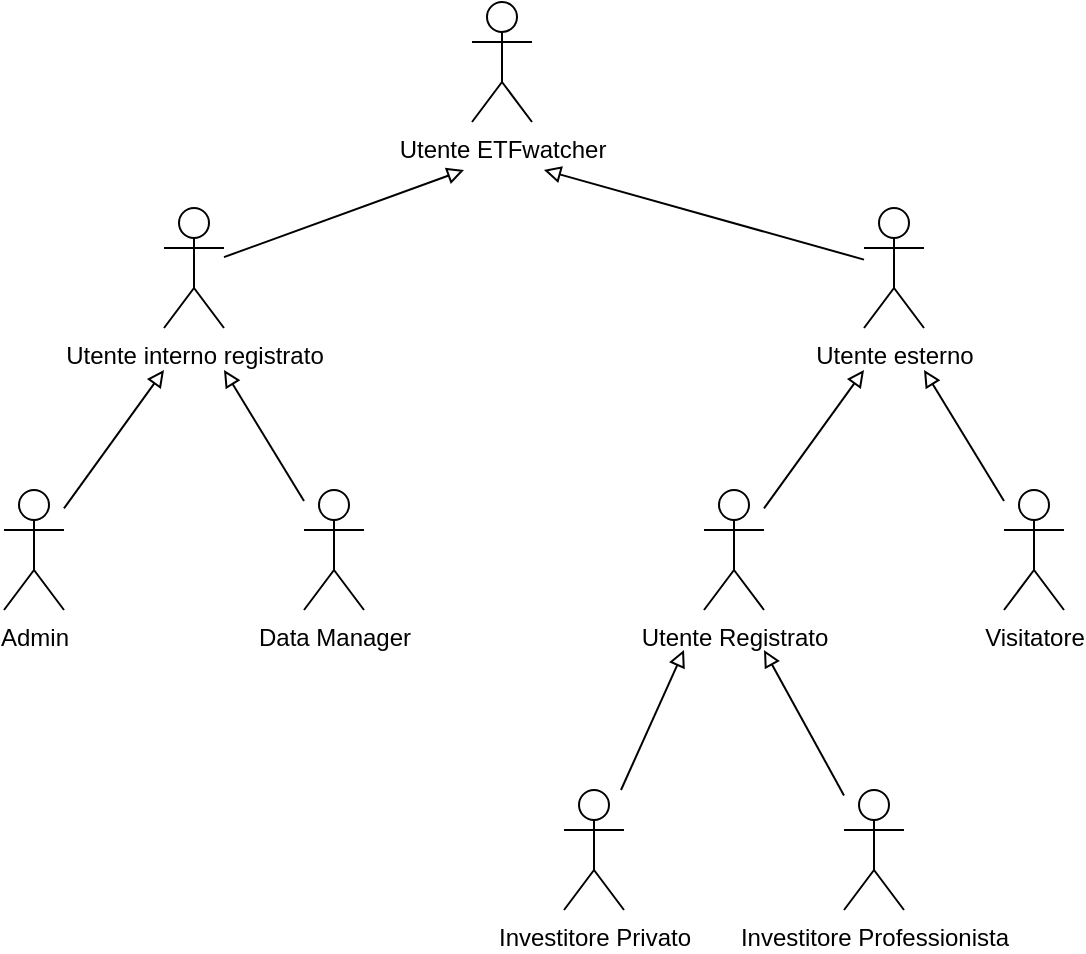 <mxfile version="21.6.8" type="github" pages="3">
  <diagram id="Zmyo0ofUbtN1_5jeKW_Z" name="hierarchy">
    <mxGraphModel dx="1256" dy="676" grid="0" gridSize="10" guides="1" tooltips="1" connect="1" arrows="1" fold="1" page="1" pageScale="1" pageWidth="827" pageHeight="1169" math="0" shadow="0">
      <root>
        <mxCell id="0" />
        <mxCell id="1" parent="0" />
        <mxCell id="ALMGFQ648M6m9np--d7F-1" value="Utente ETFwatcher" style="shape=umlActor;verticalLabelPosition=bottom;verticalAlign=top;html=1;outlineConnect=0;" parent="1" vertex="1">
          <mxGeometry x="384" y="56" width="30" height="60" as="geometry" />
        </mxCell>
        <mxCell id="ALMGFQ648M6m9np--d7F-2" style="rounded=0;orthogonalLoop=1;jettySize=auto;html=1;endArrow=block;endFill=0;" parent="1" source="ALMGFQ648M6m9np--d7F-3" edge="1">
          <mxGeometry relative="1" as="geometry">
            <mxPoint x="380" y="140" as="targetPoint" />
          </mxGeometry>
        </mxCell>
        <mxCell id="ALMGFQ648M6m9np--d7F-3" value="Utente interno registrato" style="shape=umlActor;verticalLabelPosition=bottom;verticalAlign=top;html=1;outlineConnect=0;" parent="1" vertex="1">
          <mxGeometry x="230" y="159" width="30" height="60" as="geometry" />
        </mxCell>
        <mxCell id="ALMGFQ648M6m9np--d7F-4" style="rounded=0;orthogonalLoop=1;jettySize=auto;html=1;endArrow=block;endFill=0;" parent="1" source="ALMGFQ648M6m9np--d7F-5" edge="1">
          <mxGeometry relative="1" as="geometry">
            <mxPoint x="230" y="240" as="targetPoint" />
          </mxGeometry>
        </mxCell>
        <mxCell id="ALMGFQ648M6m9np--d7F-5" value="Admin" style="shape=umlActor;verticalLabelPosition=bottom;verticalAlign=top;html=1;outlineConnect=0;" parent="1" vertex="1">
          <mxGeometry x="150" y="300" width="30" height="60" as="geometry" />
        </mxCell>
        <mxCell id="ALMGFQ648M6m9np--d7F-6" style="rounded=0;orthogonalLoop=1;jettySize=auto;html=1;endArrow=block;endFill=0;" parent="1" source="ALMGFQ648M6m9np--d7F-7" edge="1">
          <mxGeometry relative="1" as="geometry">
            <mxPoint x="260" y="240" as="targetPoint" />
          </mxGeometry>
        </mxCell>
        <mxCell id="ALMGFQ648M6m9np--d7F-7" value="Data Manager" style="shape=umlActor;verticalLabelPosition=bottom;verticalAlign=top;html=1;outlineConnect=0;" parent="1" vertex="1">
          <mxGeometry x="300" y="300" width="30" height="60" as="geometry" />
        </mxCell>
        <mxCell id="ALMGFQ648M6m9np--d7F-8" style="rounded=0;orthogonalLoop=1;jettySize=auto;html=1;endArrow=block;endFill=0;" parent="1" source="ALMGFQ648M6m9np--d7F-9" edge="1">
          <mxGeometry relative="1" as="geometry">
            <mxPoint x="420" y="140" as="targetPoint" />
          </mxGeometry>
        </mxCell>
        <mxCell id="ALMGFQ648M6m9np--d7F-9" value="Utente esterno" style="shape=umlActor;verticalLabelPosition=bottom;verticalAlign=top;html=1;outlineConnect=0;" parent="1" vertex="1">
          <mxGeometry x="580" y="159" width="30" height="60" as="geometry" />
        </mxCell>
        <mxCell id="ALMGFQ648M6m9np--d7F-10" style="rounded=0;orthogonalLoop=1;jettySize=auto;html=1;endArrow=block;endFill=0;" parent="1" source="ALMGFQ648M6m9np--d7F-11" edge="1">
          <mxGeometry relative="1" as="geometry">
            <mxPoint x="580" y="240" as="targetPoint" />
          </mxGeometry>
        </mxCell>
        <mxCell id="ALMGFQ648M6m9np--d7F-11" value="Utente Registrato" style="shape=umlActor;verticalLabelPosition=bottom;verticalAlign=top;html=1;outlineConnect=0;" parent="1" vertex="1">
          <mxGeometry x="500" y="300" width="30" height="60" as="geometry" />
        </mxCell>
        <mxCell id="ALMGFQ648M6m9np--d7F-12" style="rounded=0;orthogonalLoop=1;jettySize=auto;html=1;endArrow=block;endFill=0;" parent="1" source="ALMGFQ648M6m9np--d7F-13" edge="1">
          <mxGeometry relative="1" as="geometry">
            <mxPoint x="610" y="240" as="targetPoint" />
          </mxGeometry>
        </mxCell>
        <mxCell id="ALMGFQ648M6m9np--d7F-13" value="Visitatore" style="shape=umlActor;verticalLabelPosition=bottom;verticalAlign=top;html=1;outlineConnect=0;" parent="1" vertex="1">
          <mxGeometry x="650" y="300" width="30" height="60" as="geometry" />
        </mxCell>
        <mxCell id="N4EFmKFREHGVVSHjSJtz-6" style="rounded=0;orthogonalLoop=1;jettySize=auto;html=1;endArrow=block;endFill=0;" parent="1" source="N4EFmKFREHGVVSHjSJtz-1" edge="1">
          <mxGeometry relative="1" as="geometry">
            <mxPoint x="490" y="380" as="targetPoint" />
          </mxGeometry>
        </mxCell>
        <mxCell id="N4EFmKFREHGVVSHjSJtz-1" value="Investitore Privato" style="shape=umlActor;verticalLabelPosition=bottom;verticalAlign=top;html=1;outlineConnect=0;" parent="1" vertex="1">
          <mxGeometry x="430" y="450" width="30" height="60" as="geometry" />
        </mxCell>
        <mxCell id="N4EFmKFREHGVVSHjSJtz-7" style="rounded=0;orthogonalLoop=1;jettySize=auto;html=1;endArrow=block;endFill=0;" parent="1" source="N4EFmKFREHGVVSHjSJtz-3" edge="1">
          <mxGeometry relative="1" as="geometry">
            <mxPoint x="530" y="380" as="targetPoint" />
          </mxGeometry>
        </mxCell>
        <mxCell id="N4EFmKFREHGVVSHjSJtz-3" value="Investitore Professionista" style="shape=umlActor;verticalLabelPosition=bottom;verticalAlign=top;html=1;outlineConnect=0;" parent="1" vertex="1">
          <mxGeometry x="570" y="450" width="30" height="60" as="geometry" />
        </mxCell>
      </root>
    </mxGraphModel>
  </diagram>
  <diagram name="user use cases" id="qGN-IbYMMZTXBo537_Dv">
    <mxGraphModel dx="1256" dy="676" grid="0" gridSize="10" guides="1" tooltips="1" connect="1" arrows="1" fold="1" page="1" pageScale="1" pageWidth="1169" pageHeight="1654" math="0" shadow="0">
      <root>
        <mxCell id="0" />
        <mxCell id="1" parent="0" />
        <mxCell id="iCgb5GYu46unTeEcU0GK-8" value="" style="rounded=0;orthogonalLoop=1;jettySize=auto;html=1;endArrow=none;endFill=0;" parent="1" source="_YuJRCnfqo2RyKWgsc50-1" target="iCgb5GYu46unTeEcU0GK-7" edge="1">
          <mxGeometry relative="1" as="geometry" />
        </mxCell>
        <mxCell id="_YuJRCnfqo2RyKWgsc50-1" value="Visitatore" style="shape=umlActor;verticalLabelPosition=bottom;verticalAlign=top;html=1;outlineConnect=0;" parent="1" vertex="1">
          <mxGeometry x="330" y="120" width="30" height="60" as="geometry" />
        </mxCell>
        <mxCell id="_YuJRCnfqo2RyKWgsc50-19" style="rounded=0;orthogonalLoop=1;jettySize=auto;html=1;exitX=0;exitY=1;exitDx=0;exitDy=0;strokeColor=none;endArrow=none;endFill=0;" parent="1" source="_YuJRCnfqo2RyKWgsc50-4" edge="1">
          <mxGeometry relative="1" as="geometry">
            <mxPoint x="370" y="140" as="targetPoint" />
          </mxGeometry>
        </mxCell>
        <mxCell id="_YuJRCnfqo2RyKWgsc50-20" style="rounded=0;orthogonalLoop=1;jettySize=auto;html=1;exitX=0;exitY=1;exitDx=0;exitDy=0;endArrow=none;endFill=0;" parent="1" source="_YuJRCnfqo2RyKWgsc50-4" edge="1">
          <mxGeometry relative="1" as="geometry">
            <mxPoint x="370" y="130" as="targetPoint" />
          </mxGeometry>
        </mxCell>
        <mxCell id="_YuJRCnfqo2RyKWgsc50-4" value="Visualizza tutti gli ETF" style="ellipse;whiteSpace=wrap;html=1;" parent="1" vertex="1">
          <mxGeometry x="400" y="50" width="100" height="66.67" as="geometry" />
        </mxCell>
        <mxCell id="_YuJRCnfqo2RyKWgsc50-10" style="rounded=0;orthogonalLoop=1;jettySize=auto;html=1;entryX=0.97;entryY=0.255;entryDx=0;entryDy=0;entryPerimeter=0;" parent="1" source="_YuJRCnfqo2RyKWgsc50-6" target="_YuJRCnfqo2RyKWgsc50-4" edge="1">
          <mxGeometry relative="1" as="geometry">
            <Array as="points">
              <mxPoint x="524" y="61" />
            </Array>
          </mxGeometry>
        </mxCell>
        <mxCell id="_YuJRCnfqo2RyKWgsc50-6" value="Visualizza i migliori ETF" style="ellipse;whiteSpace=wrap;html=1;" parent="1" vertex="1">
          <mxGeometry x="540" y="10" width="100" height="66.67" as="geometry" />
        </mxCell>
        <mxCell id="_YuJRCnfqo2RyKWgsc50-11" style="rounded=0;orthogonalLoop=1;jettySize=auto;html=1;entryX=1;entryY=0.5;entryDx=0;entryDy=0;" parent="1" source="_YuJRCnfqo2RyKWgsc50-7" target="_YuJRCnfqo2RyKWgsc50-4" edge="1">
          <mxGeometry relative="1" as="geometry" />
        </mxCell>
        <mxCell id="_YuJRCnfqo2RyKWgsc50-7" value="Visualizza i peggiori ETF" style="ellipse;whiteSpace=wrap;html=1;" parent="1" vertex="1">
          <mxGeometry x="570" y="106.67" width="100" height="66.67" as="geometry" />
        </mxCell>
        <mxCell id="_YuJRCnfqo2RyKWgsc50-12" style="rounded=0;orthogonalLoop=1;jettySize=auto;html=1;entryX=1;entryY=0.765;entryDx=0;entryDy=0;entryPerimeter=0;" parent="1" source="_YuJRCnfqo2RyKWgsc50-8" target="_YuJRCnfqo2RyKWgsc50-4" edge="1">
          <mxGeometry relative="1" as="geometry" />
        </mxCell>
        <mxCell id="_YuJRCnfqo2RyKWgsc50-8" value="Visualizza gli ETF per categoria" style="ellipse;whiteSpace=wrap;html=1;" parent="1" vertex="1">
          <mxGeometry x="550" y="200" width="100" height="66.67" as="geometry" />
        </mxCell>
        <mxCell id="_YuJRCnfqo2RyKWgsc50-14" style="rounded=0;orthogonalLoop=1;jettySize=auto;html=1;endArrow=none;endFill=0;" parent="1" source="_YuJRCnfqo2RyKWgsc50-13" edge="1">
          <mxGeometry relative="1" as="geometry">
            <mxPoint x="370" y="200" as="targetPoint" />
          </mxGeometry>
        </mxCell>
        <mxCell id="_YuJRCnfqo2RyKWgsc50-13" value="Ricerca ETF" style="ellipse;whiteSpace=wrap;html=1;" parent="1" vertex="1">
          <mxGeometry x="400" y="240" width="100" height="66.67" as="geometry" />
        </mxCell>
        <mxCell id="rcwBqdtIKSSbo0TKS-C7-3" style="rounded=0;orthogonalLoop=1;jettySize=auto;html=1;strokeColor=none;endArrow=none;endFill=0;" parent="1" source="rcwBqdtIKSSbo0TKS-C7-2" edge="1">
          <mxGeometry relative="1" as="geometry">
            <mxPoint x="310" y="130" as="targetPoint" />
          </mxGeometry>
        </mxCell>
        <mxCell id="rcwBqdtIKSSbo0TKS-C7-4" style="rounded=0;orthogonalLoop=1;jettySize=auto;html=1;endArrow=none;endFill=0;" parent="1" source="rcwBqdtIKSSbo0TKS-C7-2" edge="1">
          <mxGeometry relative="1" as="geometry">
            <mxPoint x="320" y="160" as="targetPoint" />
          </mxGeometry>
        </mxCell>
        <mxCell id="iCgb5GYu46unTeEcU0GK-1" style="edgeStyle=orthogonalEdgeStyle;rounded=0;orthogonalLoop=1;jettySize=auto;html=1;entryX=0;entryY=0.5;entryDx=0;entryDy=0;dashed=1;endArrow=none;endFill=0;startArrow=open;startFill=0;" parent="1" source="rcwBqdtIKSSbo0TKS-C7-2" target="rcwBqdtIKSSbo0TKS-C7-5" edge="1">
          <mxGeometry relative="1" as="geometry" />
        </mxCell>
        <mxCell id="iCgb5GYu46unTeEcU0GK-2" value="&amp;lt;&amp;lt;include&amp;gt;&amp;gt;" style="edgeLabel;html=1;align=center;verticalAlign=middle;resizable=0;points=[];" parent="iCgb5GYu46unTeEcU0GK-1" vertex="1" connectable="0">
          <mxGeometry x="-0.035" y="2" relative="1" as="geometry">
            <mxPoint as="offset" />
          </mxGeometry>
        </mxCell>
        <mxCell id="rcwBqdtIKSSbo0TKS-C7-2" value="Visualizza portafogli pubblici" style="ellipse;whiteSpace=wrap;html=1;" parent="1" vertex="1">
          <mxGeometry x="100" y="130" width="110" height="70" as="geometry" />
        </mxCell>
        <mxCell id="rcwBqdtIKSSbo0TKS-C7-8" style="rounded=0;orthogonalLoop=1;jettySize=auto;html=1;endArrow=none;endFill=0;" parent="1" source="rcwBqdtIKSSbo0TKS-C7-5" edge="1">
          <mxGeometry relative="1" as="geometry">
            <mxPoint x="320" y="180" as="targetPoint" />
          </mxGeometry>
        </mxCell>
        <mxCell id="rcwBqdtIKSSbo0TKS-C7-5" value="Accedi alle valutazioni dei portafogli" style="ellipse;whiteSpace=wrap;html=1;" parent="1" vertex="1">
          <mxGeometry x="180" y="281.67" width="110" height="70" as="geometry" />
        </mxCell>
        <mxCell id="iCgb5GYu46unTeEcU0GK-7" value="Registrazione" style="ellipse;whiteSpace=wrap;html=1;verticalAlign=top;" parent="1" vertex="1">
          <mxGeometry x="210" y="30" width="110" height="30" as="geometry" />
        </mxCell>
        <mxCell id="iCgb5GYu46unTeEcU0GK-9" value="" style="rounded=0;orthogonalLoop=1;jettySize=auto;html=1;endArrow=none;endFill=0;" parent="1" source="iCgb5GYu46unTeEcU0GK-10" target="iCgb5GYu46unTeEcU0GK-31" edge="1">
          <mxGeometry relative="1" as="geometry" />
        </mxCell>
        <mxCell id="iCgb5GYu46unTeEcU0GK-41" value="" style="rounded=0;orthogonalLoop=1;jettySize=auto;html=1;endArrow=none;endFill=0;" parent="1" source="iCgb5GYu46unTeEcU0GK-10" target="iCgb5GYu46unTeEcU0GK-37" edge="1">
          <mxGeometry relative="1" as="geometry" />
        </mxCell>
        <mxCell id="iCgb5GYu46unTeEcU0GK-44" value="" style="rounded=0;orthogonalLoop=1;jettySize=auto;html=1;endArrow=none;endFill=0;" parent="1" source="iCgb5GYu46unTeEcU0GK-10" target="iCgb5GYu46unTeEcU0GK-43" edge="1">
          <mxGeometry relative="1" as="geometry" />
        </mxCell>
        <mxCell id="iCgb5GYu46unTeEcU0GK-48" value="" style="rounded=0;orthogonalLoop=1;jettySize=auto;html=1;endArrow=none;endFill=0;" parent="1" target="iCgb5GYu46unTeEcU0GK-47" edge="1">
          <mxGeometry relative="1" as="geometry">
            <mxPoint x="320" y="660" as="sourcePoint" />
          </mxGeometry>
        </mxCell>
        <mxCell id="iCgb5GYu46unTeEcU0GK-62" value="" style="rounded=0;orthogonalLoop=1;jettySize=auto;html=1;entryX=0;entryY=0.5;entryDx=0;entryDy=0;endArrow=none;endFill=0;" parent="1" target="iCgb5GYu46unTeEcU0GK-61" edge="1">
          <mxGeometry relative="1" as="geometry">
            <mxPoint x="370" y="608.3" as="sourcePoint" />
          </mxGeometry>
        </mxCell>
        <mxCell id="_r3t8hat9CER9KTYwFW3-14" style="rounded=0;orthogonalLoop=1;jettySize=auto;html=1;endArrow=none;endFill=0;" parent="1" source="iCgb5GYu46unTeEcU0GK-10" target="_r3t8hat9CER9KTYwFW3-15" edge="1">
          <mxGeometry relative="1" as="geometry">
            <mxPoint x="142.278" y="486.663" as="targetPoint" />
          </mxGeometry>
        </mxCell>
        <mxCell id="iCgb5GYu46unTeEcU0GK-10" value="Utente Registrato" style="shape=umlActor;verticalLabelPosition=bottom;verticalAlign=top;html=1;outlineConnect=0;" parent="1" vertex="1">
          <mxGeometry x="320" y="578.33" width="30" height="60" as="geometry" />
        </mxCell>
        <mxCell id="iCgb5GYu46unTeEcU0GK-13" style="rounded=0;orthogonalLoop=1;jettySize=auto;html=1;exitX=0;exitY=1;exitDx=0;exitDy=0;strokeColor=none;endArrow=none;endFill=0;" parent="1" source="iCgb5GYu46unTeEcU0GK-15" edge="1">
          <mxGeometry relative="1" as="geometry">
            <mxPoint x="360" y="598.33" as="targetPoint" />
          </mxGeometry>
        </mxCell>
        <mxCell id="iCgb5GYu46unTeEcU0GK-14" style="rounded=0;orthogonalLoop=1;jettySize=auto;html=1;exitX=0;exitY=1;exitDx=0;exitDy=0;endArrow=none;endFill=0;" parent="1" source="iCgb5GYu46unTeEcU0GK-15" edge="1">
          <mxGeometry relative="1" as="geometry">
            <mxPoint x="360" y="588.33" as="targetPoint" />
          </mxGeometry>
        </mxCell>
        <mxCell id="iCgb5GYu46unTeEcU0GK-15" value="Visualizza tutti gli ETF" style="ellipse;whiteSpace=wrap;html=1;" parent="1" vertex="1">
          <mxGeometry x="390" y="508.33" width="100" height="66.67" as="geometry" />
        </mxCell>
        <mxCell id="iCgb5GYu46unTeEcU0GK-16" style="rounded=0;orthogonalLoop=1;jettySize=auto;html=1;entryX=0.97;entryY=0.255;entryDx=0;entryDy=0;entryPerimeter=0;" parent="1" source="iCgb5GYu46unTeEcU0GK-17" target="iCgb5GYu46unTeEcU0GK-15" edge="1">
          <mxGeometry relative="1" as="geometry" />
        </mxCell>
        <mxCell id="iCgb5GYu46unTeEcU0GK-17" value="Visualizza i migliori ETF" style="ellipse;whiteSpace=wrap;html=1;" parent="1" vertex="1">
          <mxGeometry x="530" y="409.99" width="100" height="66.67" as="geometry" />
        </mxCell>
        <mxCell id="iCgb5GYu46unTeEcU0GK-18" style="rounded=0;orthogonalLoop=1;jettySize=auto;html=1;entryX=1;entryY=0.5;entryDx=0;entryDy=0;" parent="1" source="iCgb5GYu46unTeEcU0GK-19" target="iCgb5GYu46unTeEcU0GK-15" edge="1">
          <mxGeometry relative="1" as="geometry" />
        </mxCell>
        <mxCell id="iCgb5GYu46unTeEcU0GK-19" value="Visualizza i peggiori ETF" style="ellipse;whiteSpace=wrap;html=1;" parent="1" vertex="1">
          <mxGeometry x="620" y="478.33" width="100" height="66.67" as="geometry" />
        </mxCell>
        <mxCell id="iCgb5GYu46unTeEcU0GK-20" style="rounded=0;orthogonalLoop=1;jettySize=auto;html=1;entryX=1;entryY=0.765;entryDx=0;entryDy=0;entryPerimeter=0;" parent="1" source="iCgb5GYu46unTeEcU0GK-21" target="iCgb5GYu46unTeEcU0GK-15" edge="1">
          <mxGeometry relative="1" as="geometry" />
        </mxCell>
        <mxCell id="iCgb5GYu46unTeEcU0GK-21" value="Visualizza gli ETF per categoria" style="ellipse;whiteSpace=wrap;html=1;" parent="1" vertex="1">
          <mxGeometry x="610" y="556.66" width="100" height="66.67" as="geometry" />
        </mxCell>
        <mxCell id="iCgb5GYu46unTeEcU0GK-22" style="rounded=0;orthogonalLoop=1;jettySize=auto;html=1;endArrow=none;endFill=0;" parent="1" source="iCgb5GYu46unTeEcU0GK-23" edge="1">
          <mxGeometry relative="1" as="geometry">
            <mxPoint x="360" y="620" as="targetPoint" />
          </mxGeometry>
        </mxCell>
        <mxCell id="iCgb5GYu46unTeEcU0GK-23" value="Ricerca ETF" style="ellipse;whiteSpace=wrap;html=1;" parent="1" vertex="1">
          <mxGeometry x="500" y="730" width="100" height="66.67" as="geometry" />
        </mxCell>
        <mxCell id="iCgb5GYu46unTeEcU0GK-24" style="rounded=0;orthogonalLoop=1;jettySize=auto;html=1;strokeColor=none;endArrow=none;endFill=0;" parent="1" source="iCgb5GYu46unTeEcU0GK-28" edge="1">
          <mxGeometry relative="1" as="geometry">
            <mxPoint x="300" y="588.33" as="targetPoint" />
          </mxGeometry>
        </mxCell>
        <mxCell id="iCgb5GYu46unTeEcU0GK-25" style="rounded=0;orthogonalLoop=1;jettySize=auto;html=1;endArrow=none;endFill=0;" parent="1" source="iCgb5GYu46unTeEcU0GK-28" edge="1">
          <mxGeometry relative="1" as="geometry">
            <mxPoint x="310" y="618.33" as="targetPoint" />
          </mxGeometry>
        </mxCell>
        <mxCell id="iCgb5GYu46unTeEcU0GK-28" value="Visualizza portafogli pubblici" style="ellipse;whiteSpace=wrap;html=1;" parent="1" vertex="1">
          <mxGeometry x="90" y="588.33" width="110" height="70" as="geometry" />
        </mxCell>
        <mxCell id="iCgb5GYu46unTeEcU0GK-29" style="rounded=0;orthogonalLoop=1;jettySize=auto;html=1;endArrow=none;endFill=0;" parent="1" source="iCgb5GYu46unTeEcU0GK-30" edge="1">
          <mxGeometry relative="1" as="geometry">
            <mxPoint x="340" y="660" as="targetPoint" />
          </mxGeometry>
        </mxCell>
        <mxCell id="iCgb5GYu46unTeEcU0GK-30" value="Accedi alle valutazioni dei portafogli" style="ellipse;whiteSpace=wrap;html=1;" parent="1" vertex="1">
          <mxGeometry x="300" y="710" width="110" height="70" as="geometry" />
        </mxCell>
        <mxCell id="iCgb5GYu46unTeEcU0GK-31" value="Login/Logout" style="ellipse;whiteSpace=wrap;html=1;verticalAlign=top;" parent="1" vertex="1">
          <mxGeometry x="38" y="535.0" width="110" height="30" as="geometry" />
        </mxCell>
        <mxCell id="iCgb5GYu46unTeEcU0GK-37" value="Accedi all&#39;area riservata" style="ellipse;whiteSpace=wrap;html=1;verticalAlign=top;" parent="1" vertex="1">
          <mxGeometry x="197" y="402" width="95" height="50" as="geometry" />
        </mxCell>
        <mxCell id="iCgb5GYu46unTeEcU0GK-45" value="&amp;lt;&amp;lt;include&amp;gt;&amp;gt;" style="rounded=0;orthogonalLoop=1;jettySize=auto;html=1;entryX=1;entryY=0.5;entryDx=0;entryDy=0;dashed=1;endArrow=open;endFill=0;startArrow=none;startFill=0;" parent="1" source="iCgb5GYu46unTeEcU0GK-43" target="iCgb5GYu46unTeEcU0GK-37" edge="1">
          <mxGeometry relative="1" as="geometry" />
        </mxCell>
        <mxCell id="iCgb5GYu46unTeEcU0GK-43" value="Modifica i dati personali" style="ellipse;whiteSpace=wrap;html=1;verticalAlign=top;" parent="1" vertex="1">
          <mxGeometry x="380" y="418.33" width="95" height="50" as="geometry" />
        </mxCell>
        <mxCell id="iCgb5GYu46unTeEcU0GK-55" style="rounded=0;orthogonalLoop=1;jettySize=auto;html=1;dashed=1;endArrow=open;endFill=0;" parent="1" source="iCgb5GYu46unTeEcU0GK-47" edge="1">
          <mxGeometry relative="1" as="geometry">
            <mxPoint x="140" y="660" as="targetPoint" />
            <Array as="points" />
          </mxGeometry>
        </mxCell>
        <mxCell id="iCgb5GYu46unTeEcU0GK-58" value="&amp;lt;&amp;lt;include&amp;gt;&amp;gt;" style="edgeLabel;html=1;align=center;verticalAlign=middle;resizable=0;points=[];" parent="iCgb5GYu46unTeEcU0GK-55" vertex="1" connectable="0">
          <mxGeometry x="-0.334" y="2" relative="1" as="geometry">
            <mxPoint as="offset" />
          </mxGeometry>
        </mxCell>
        <mxCell id="iCgb5GYu46unTeEcU0GK-56" style="rounded=0;orthogonalLoop=1;jettySize=auto;html=1;entryX=0;entryY=0.5;entryDx=0;entryDy=0;dashed=1;endArrow=open;endFill=0;" parent="1" source="iCgb5GYu46unTeEcU0GK-47" target="iCgb5GYu46unTeEcU0GK-30" edge="1">
          <mxGeometry relative="1" as="geometry" />
        </mxCell>
        <mxCell id="iCgb5GYu46unTeEcU0GK-57" value="&amp;lt;&amp;lt;include&amp;gt;&amp;gt;" style="edgeLabel;html=1;align=center;verticalAlign=middle;resizable=0;points=[];" parent="iCgb5GYu46unTeEcU0GK-56" vertex="1" connectable="0">
          <mxGeometry x="-0.001" y="-5" relative="1" as="geometry">
            <mxPoint as="offset" />
          </mxGeometry>
        </mxCell>
        <mxCell id="iCgb5GYu46unTeEcU0GK-47" value="Valuta un portafoglio" style="ellipse;whiteSpace=wrap;html=1;verticalAlign=top;" parent="1" vertex="1">
          <mxGeometry x="75" y="710" width="105" height="41.67" as="geometry" />
        </mxCell>
        <mxCell id="iCgb5GYu46unTeEcU0GK-61" value="Aggiungi un ETF alla watchlist" style="ellipse;whiteSpace=wrap;html=1;verticalAlign=top;" parent="1" vertex="1">
          <mxGeometry x="495" y="602" width="90" height="60" as="geometry" />
        </mxCell>
        <mxCell id="iCgb5GYu46unTeEcU0GK-63" value="" style="rounded=0;orthogonalLoop=1;jettySize=auto;html=1;endArrow=none;endFill=0;" parent="1" source="iCgb5GYu46unTeEcU0GK-68" target="iCgb5GYu46unTeEcU0GK-85" edge="1">
          <mxGeometry relative="1" as="geometry" />
        </mxCell>
        <mxCell id="iCgb5GYu46unTeEcU0GK-64" value="" style="rounded=0;orthogonalLoop=1;jettySize=auto;html=1;endArrow=none;endFill=0;" parent="1" target="iCgb5GYu46unTeEcU0GK-86" edge="1">
          <mxGeometry relative="1" as="geometry">
            <mxPoint x="310" y="1020" as="sourcePoint" />
          </mxGeometry>
        </mxCell>
        <mxCell id="iCgb5GYu46unTeEcU0GK-67" value="" style="rounded=0;orthogonalLoop=1;jettySize=auto;html=1;entryX=0.422;entryY=1.046;entryDx=0;entryDy=0;endArrow=none;endFill=0;entryPerimeter=0;" parent="1" source="iCgb5GYu46unTeEcU0GK-68" target="iCgb5GYu46unTeEcU0GK-94" edge="1">
          <mxGeometry relative="1" as="geometry">
            <mxPoint x="340" y="1038" as="sourcePoint" />
          </mxGeometry>
        </mxCell>
        <mxCell id="iCgb5GYu46unTeEcU0GK-96" value="" style="edgeStyle=orthogonalEdgeStyle;rounded=0;orthogonalLoop=1;jettySize=auto;html=1;endArrow=none;endFill=0;" parent="1" source="iCgb5GYu46unTeEcU0GK-68" target="iCgb5GYu46unTeEcU0GK-95" edge="1">
          <mxGeometry relative="1" as="geometry" />
        </mxCell>
        <mxCell id="_r3t8hat9CER9KTYwFW3-18" style="rounded=0;orthogonalLoop=1;jettySize=auto;html=1;endArrow=none;endFill=0;" parent="1" source="iCgb5GYu46unTeEcU0GK-68" target="_r3t8hat9CER9KTYwFW3-19" edge="1">
          <mxGeometry relative="1" as="geometry">
            <mxPoint x="483" y="1062" as="targetPoint" />
          </mxGeometry>
        </mxCell>
        <mxCell id="iCgb5GYu46unTeEcU0GK-68" value="Data Manager" style="shape=umlActor;verticalLabelPosition=bottom;verticalAlign=top;html=1;outlineConnect=0;" parent="1" vertex="1">
          <mxGeometry x="310" y="1008.34" width="30" height="60" as="geometry" />
        </mxCell>
        <mxCell id="iCgb5GYu46unTeEcU0GK-69" style="rounded=0;orthogonalLoop=1;jettySize=auto;html=1;exitX=0;exitY=1;exitDx=0;exitDy=0;strokeColor=none;endArrow=none;endFill=0;" parent="1" source="iCgb5GYu46unTeEcU0GK-71" edge="1">
          <mxGeometry relative="1" as="geometry">
            <mxPoint x="350" y="1028.34" as="targetPoint" />
          </mxGeometry>
        </mxCell>
        <mxCell id="iCgb5GYu46unTeEcU0GK-70" style="rounded=0;orthogonalLoop=1;jettySize=auto;html=1;exitX=0;exitY=1;exitDx=0;exitDy=0;endArrow=none;endFill=0;" parent="1" source="iCgb5GYu46unTeEcU0GK-71" target="iCgb5GYu46unTeEcU0GK-68" edge="1">
          <mxGeometry relative="1" as="geometry">
            <mxPoint x="360" y="1040" as="targetPoint" />
          </mxGeometry>
        </mxCell>
        <mxCell id="iCgb5GYu46unTeEcU0GK-71" value="Aggiungi nuovo ETF" style="ellipse;whiteSpace=wrap;html=1;" parent="1" vertex="1">
          <mxGeometry x="455" y="928.34" width="100" height="66.67" as="geometry" />
        </mxCell>
        <mxCell id="iCgb5GYu46unTeEcU0GK-80" style="rounded=0;orthogonalLoop=1;jettySize=auto;html=1;strokeColor=none;endArrow=none;endFill=0;" parent="1" edge="1">
          <mxGeometry relative="1" as="geometry">
            <mxPoint x="290" y="1018.34" as="targetPoint" />
            <mxPoint x="186.834" y="1041.636" as="sourcePoint" />
          </mxGeometry>
        </mxCell>
        <mxCell id="iCgb5GYu46unTeEcU0GK-85" value="Login/Logout" style="ellipse;whiteSpace=wrap;html=1;verticalAlign=top;" parent="1" vertex="1">
          <mxGeometry x="40" y="978.34" width="110" height="30" as="geometry" />
        </mxCell>
        <mxCell id="iCgb5GYu46unTeEcU0GK-113" style="rounded=0;orthogonalLoop=1;jettySize=auto;html=1;entryX=0;entryY=0.271;entryDx=0;entryDy=0;entryPerimeter=0;endArrow=open;endFill=0;dashed=1;" parent="1" source="iCgb5GYu46unTeEcU0GK-86" target="iCgb5GYu46unTeEcU0GK-94" edge="1">
          <mxGeometry relative="1" as="geometry">
            <Array as="points" />
          </mxGeometry>
        </mxCell>
        <mxCell id="iCgb5GYu46unTeEcU0GK-114" value="&amp;lt;&amp;lt;include&amp;gt;&amp;gt;" style="edgeLabel;html=1;align=center;verticalAlign=middle;resizable=0;points=[];" parent="iCgb5GYu46unTeEcU0GK-113" vertex="1" connectable="0">
          <mxGeometry x="0.18" y="-3" relative="1" as="geometry">
            <mxPoint as="offset" />
          </mxGeometry>
        </mxCell>
        <mxCell id="iCgb5GYu46unTeEcU0GK-86" value="Rimuovi un ETF" style="ellipse;whiteSpace=wrap;html=1;verticalAlign=top;" parent="1" vertex="1">
          <mxGeometry x="90" y="890" width="95" height="36.67" as="geometry" />
        </mxCell>
        <mxCell id="iCgb5GYu46unTeEcU0GK-94" value="Visualizza tutti gli ETF" style="ellipse;whiteSpace=wrap;html=1;verticalAlign=top;" parent="1" vertex="1">
          <mxGeometry x="420" y="850.01" width="90" height="39.99" as="geometry" />
        </mxCell>
        <mxCell id="iCgb5GYu46unTeEcU0GK-112" style="rounded=0;orthogonalLoop=1;jettySize=auto;html=1;entryX=0;entryY=0.5;entryDx=0;entryDy=0;endArrow=open;endFill=0;dashed=1;" parent="1" source="iCgb5GYu46unTeEcU0GK-95" target="iCgb5GYu46unTeEcU0GK-94" edge="1">
          <mxGeometry relative="1" as="geometry">
            <Array as="points">
              <mxPoint x="390" y="890" />
            </Array>
          </mxGeometry>
        </mxCell>
        <mxCell id="iCgb5GYu46unTeEcU0GK-115" value="&amp;lt;&amp;lt;include&amp;gt;&amp;gt;" style="edgeLabel;html=1;align=center;verticalAlign=middle;resizable=0;points=[];" parent="iCgb5GYu46unTeEcU0GK-112" vertex="1" connectable="0">
          <mxGeometry x="-0.35" relative="1" as="geometry">
            <mxPoint as="offset" />
          </mxGeometry>
        </mxCell>
        <mxCell id="iCgb5GYu46unTeEcU0GK-95" value="Modifica un ETF" style="ellipse;whiteSpace=wrap;html=1;verticalAlign=top;" parent="1" vertex="1">
          <mxGeometry x="285" y="910" width="80" height="38.34" as="geometry" />
        </mxCell>
        <mxCell id="iCgb5GYu46unTeEcU0GK-97" value="" style="rounded=0;orthogonalLoop=1;jettySize=auto;html=1;endArrow=none;endFill=0;" parent="1" source="iCgb5GYu46unTeEcU0GK-101" target="iCgb5GYu46unTeEcU0GK-106" edge="1">
          <mxGeometry relative="1" as="geometry" />
        </mxCell>
        <mxCell id="iCgb5GYu46unTeEcU0GK-99" value="" style="rounded=0;orthogonalLoop=1;jettySize=auto;html=1;entryX=0;entryY=0.5;entryDx=0;entryDy=0;endArrow=none;endFill=0;" parent="1" source="iCgb5GYu46unTeEcU0GK-101" target="iCgb5GYu46unTeEcU0GK-108" edge="1">
          <mxGeometry relative="1" as="geometry">
            <mxPoint x="355" y="1418" as="sourcePoint" />
          </mxGeometry>
        </mxCell>
        <mxCell id="iCgb5GYu46unTeEcU0GK-100" value="" style="edgeStyle=orthogonalEdgeStyle;rounded=0;orthogonalLoop=1;jettySize=auto;html=1;endArrow=none;endFill=0;" parent="1" source="iCgb5GYu46unTeEcU0GK-101" target="iCgb5GYu46unTeEcU0GK-109" edge="1">
          <mxGeometry relative="1" as="geometry" />
        </mxCell>
        <mxCell id="_r3t8hat9CER9KTYwFW3-1" style="rounded=0;orthogonalLoop=1;jettySize=auto;html=1;endArrow=none;endFill=0;" parent="1" source="iCgb5GYu46unTeEcU0GK-101" target="_r3t8hat9CER9KTYwFW3-3" edge="1">
          <mxGeometry relative="1" as="geometry">
            <mxPoint x="205" y="1313" as="targetPoint" />
          </mxGeometry>
        </mxCell>
        <mxCell id="_r3t8hat9CER9KTYwFW3-4" style="rounded=0;orthogonalLoop=1;jettySize=auto;html=1;endArrow=none;endFill=0;" parent="1" source="iCgb5GYu46unTeEcU0GK-101" target="_r3t8hat9CER9KTYwFW3-5" edge="1">
          <mxGeometry relative="1" as="geometry">
            <mxPoint x="494.003" y="1467.011" as="targetPoint" />
          </mxGeometry>
        </mxCell>
        <mxCell id="_r3t8hat9CER9KTYwFW3-8" style="rounded=0;orthogonalLoop=1;jettySize=auto;html=1;endArrow=none;endFill=0;" parent="1" source="iCgb5GYu46unTeEcU0GK-101" target="_r3t8hat9CER9KTYwFW3-9" edge="1">
          <mxGeometry relative="1" as="geometry">
            <mxPoint x="192.003" y="1295.011" as="targetPoint" />
          </mxGeometry>
        </mxCell>
        <mxCell id="iCgb5GYu46unTeEcU0GK-101" value="Administrator" style="shape=umlActor;verticalLabelPosition=bottom;verticalAlign=top;html=1;outlineConnect=0;" parent="1" vertex="1">
          <mxGeometry x="295" y="1386.34" width="30" height="60" as="geometry" />
        </mxCell>
        <mxCell id="iCgb5GYu46unTeEcU0GK-102" style="rounded=0;orthogonalLoop=1;jettySize=auto;html=1;exitX=0;exitY=1;exitDx=0;exitDy=0;strokeColor=none;endArrow=none;endFill=0;" parent="1" source="iCgb5GYu46unTeEcU0GK-104" edge="1">
          <mxGeometry relative="1" as="geometry">
            <mxPoint x="335" y="1406.34" as="targetPoint" />
          </mxGeometry>
        </mxCell>
        <mxCell id="iCgb5GYu46unTeEcU0GK-103" style="rounded=0;orthogonalLoop=1;jettySize=auto;html=1;exitX=0;exitY=1;exitDx=0;exitDy=0;endArrow=none;endFill=0;" parent="1" source="iCgb5GYu46unTeEcU0GK-104" edge="1">
          <mxGeometry relative="1" as="geometry">
            <mxPoint x="330" y="1403" as="targetPoint" />
            <Array as="points">
              <mxPoint x="436" y="1336" />
            </Array>
          </mxGeometry>
        </mxCell>
        <mxCell id="iCgb5GYu46unTeEcU0GK-110" style="rounded=0;orthogonalLoop=1;jettySize=auto;html=1;endArrow=open;endFill=0;dashed=1;" parent="1" source="iCgb5GYu46unTeEcU0GK-104" edge="1">
          <mxGeometry relative="1" as="geometry">
            <mxPoint x="358" y="1258" as="targetPoint" />
          </mxGeometry>
        </mxCell>
        <mxCell id="iCgb5GYu46unTeEcU0GK-111" value="&amp;lt;&amp;lt;include&amp;gt;&amp;gt;" style="edgeLabel;html=1;align=center;verticalAlign=middle;resizable=0;points=[];" parent="iCgb5GYu46unTeEcU0GK-110" vertex="1" connectable="0">
          <mxGeometry x="0.419" y="3" relative="1" as="geometry">
            <mxPoint x="15" y="-12" as="offset" />
          </mxGeometry>
        </mxCell>
        <mxCell id="iCgb5GYu46unTeEcU0GK-104" value="Approva commento" style="ellipse;whiteSpace=wrap;html=1;" parent="1" vertex="1">
          <mxGeometry x="430" y="1195" width="100" height="66.67" as="geometry" />
        </mxCell>
        <mxCell id="iCgb5GYu46unTeEcU0GK-105" style="rounded=0;orthogonalLoop=1;jettySize=auto;html=1;strokeColor=none;endArrow=none;endFill=0;" parent="1" edge="1">
          <mxGeometry relative="1" as="geometry">
            <mxPoint x="275" y="1396.34" as="targetPoint" />
            <mxPoint x="171.834" y="1419.636" as="sourcePoint" />
          </mxGeometry>
        </mxCell>
        <mxCell id="iCgb5GYu46unTeEcU0GK-106" value="Login/Logout" style="ellipse;whiteSpace=wrap;html=1;verticalAlign=top;" parent="1" vertex="1">
          <mxGeometry x="55" y="1443.0" width="110" height="30" as="geometry" />
        </mxCell>
        <mxCell id="iCgb5GYu46unTeEcU0GK-108" value="Visualizza lista utenti registrati" style="ellipse;whiteSpace=wrap;html=1;verticalAlign=top;" parent="1" vertex="1">
          <mxGeometry x="526" y="1317" width="95" height="42.99" as="geometry" />
        </mxCell>
        <mxCell id="_r3t8hat9CER9KTYwFW3-11" style="rounded=0;orthogonalLoop=1;jettySize=auto;html=1;entryX=0.989;entryY=0.371;entryDx=0;entryDy=0;entryPerimeter=0;endArrow=open;endFill=0;dashed=1;" parent="1" source="iCgb5GYu46unTeEcU0GK-109" target="_r3t8hat9CER9KTYwFW3-9" edge="1">
          <mxGeometry relative="1" as="geometry">
            <Array as="points" />
          </mxGeometry>
        </mxCell>
        <mxCell id="_r3t8hat9CER9KTYwFW3-13" value="&amp;lt;&amp;lt;include&amp;gt;&amp;gt;" style="edgeLabel;html=1;align=center;verticalAlign=middle;resizable=0;points=[];" parent="_r3t8hat9CER9KTYwFW3-11" vertex="1" connectable="0">
          <mxGeometry x="0.373" y="2" relative="1" as="geometry">
            <mxPoint x="16" y="4" as="offset" />
          </mxGeometry>
        </mxCell>
        <mxCell id="iCgb5GYu46unTeEcU0GK-109" value="Visualizza commenti da approvare" style="ellipse;whiteSpace=wrap;html=1;verticalAlign=top;" parent="1" vertex="1">
          <mxGeometry x="262.5" y="1228" width="95" height="60" as="geometry" />
        </mxCell>
        <mxCell id="_r3t8hat9CER9KTYwFW3-10" style="rounded=0;orthogonalLoop=1;jettySize=auto;html=1;entryX=0.5;entryY=1;entryDx=0;entryDy=0;endArrow=open;endFill=0;dashed=1;" parent="1" source="_r3t8hat9CER9KTYwFW3-3" target="_r3t8hat9CER9KTYwFW3-9" edge="1">
          <mxGeometry relative="1" as="geometry">
            <Array as="points">
              <mxPoint x="138" y="1336" />
            </Array>
          </mxGeometry>
        </mxCell>
        <mxCell id="_r3t8hat9CER9KTYwFW3-12" value="&amp;lt;&amp;lt;include&amp;gt;&amp;gt;" style="edgeLabel;html=1;align=center;verticalAlign=middle;resizable=0;points=[];" parent="_r3t8hat9CER9KTYwFW3-10" vertex="1" connectable="0">
          <mxGeometry x="0.23" relative="1" as="geometry">
            <mxPoint as="offset" />
          </mxGeometry>
        </mxCell>
        <mxCell id="_r3t8hat9CER9KTYwFW3-3" value="Elimina commento" style="ellipse;whiteSpace=wrap;html=1;" parent="1" vertex="1">
          <mxGeometry x="80" y="1347" width="95" height="61" as="geometry" />
        </mxCell>
        <mxCell id="_r3t8hat9CER9KTYwFW3-6" style="rounded=0;orthogonalLoop=1;jettySize=auto;html=1;entryX=0.5;entryY=1;entryDx=0;entryDy=0;endArrow=open;endFill=0;dashed=1;" parent="1" source="_r3t8hat9CER9KTYwFW3-5" target="iCgb5GYu46unTeEcU0GK-108" edge="1">
          <mxGeometry relative="1" as="geometry" />
        </mxCell>
        <mxCell id="_r3t8hat9CER9KTYwFW3-7" value="&amp;lt;&amp;lt;include&amp;gt;&amp;gt;" style="edgeLabel;html=1;align=center;verticalAlign=middle;resizable=0;points=[];" parent="_r3t8hat9CER9KTYwFW3-6" vertex="1" connectable="0">
          <mxGeometry x="0.018" y="-1" relative="1" as="geometry">
            <mxPoint as="offset" />
          </mxGeometry>
        </mxCell>
        <mxCell id="_r3t8hat9CER9KTYwFW3-5" value="Rimuovi utente" style="ellipse;whiteSpace=wrap;html=1;" parent="1" vertex="1">
          <mxGeometry x="495" y="1400.34" width="82" height="62.66" as="geometry" />
        </mxCell>
        <mxCell id="_r3t8hat9CER9KTYwFW3-9" value="Visualizza tutti i commenti" style="ellipse;whiteSpace=wrap;html=1;" parent="1" vertex="1">
          <mxGeometry x="66" y="1195" width="93" height="71.01" as="geometry" />
        </mxCell>
        <mxCell id="_r3t8hat9CER9KTYwFW3-16" style="rounded=0;orthogonalLoop=1;jettySize=auto;html=1;entryX=0.034;entryY=0.7;entryDx=0;entryDy=0;entryPerimeter=0;endArrow=none;endFill=0;dashed=1;" parent="1" source="_r3t8hat9CER9KTYwFW3-15" target="iCgb5GYu46unTeEcU0GK-37" edge="1">
          <mxGeometry relative="1" as="geometry" />
        </mxCell>
        <mxCell id="_r3t8hat9CER9KTYwFW3-17" value="&amp;lt;&amp;lt;include&amp;gt;&amp;gt;" style="edgeLabel;html=1;align=center;verticalAlign=middle;resizable=0;points=[];" parent="_r3t8hat9CER9KTYwFW3-16" vertex="1" connectable="0">
          <mxGeometry x="-0.604" y="2" relative="1" as="geometry">
            <mxPoint x="20" y="-5" as="offset" />
          </mxGeometry>
        </mxCell>
        <mxCell id="_r3t8hat9CER9KTYwFW3-15" value="Gestisci&lt;br&gt;abbonamento premium" style="ellipse;whiteSpace=wrap;html=1;" parent="1" vertex="1">
          <mxGeometry x="26" y="451" width="101.72" height="50.34" as="geometry" />
        </mxCell>
        <mxCell id="_r3t8hat9CER9KTYwFW3-22" style="rounded=0;orthogonalLoop=1;jettySize=auto;html=1;startArrow=block;startFill=1;endArrow=none;endFill=0;" parent="1" source="_r3t8hat9CER9KTYwFW3-19" target="_r3t8hat9CER9KTYwFW3-21" edge="1">
          <mxGeometry relative="1" as="geometry">
            <Array as="points">
              <mxPoint x="565" y="1052" />
            </Array>
          </mxGeometry>
        </mxCell>
        <mxCell id="_r3t8hat9CER9KTYwFW3-19" value="Visualizza lista utenti" style="ellipse;whiteSpace=wrap;html=1;" parent="1" vertex="1">
          <mxGeometry x="428" y="1019" width="92" height="65" as="geometry" />
        </mxCell>
        <mxCell id="_r3t8hat9CER9KTYwFW3-21" value="Visualizza lista utenti premium" style="ellipse;whiteSpace=wrap;html=1;" parent="1" vertex="1">
          <mxGeometry x="573" y="982" width="103" height="63" as="geometry" />
        </mxCell>
      </root>
    </mxGraphModel>
  </diagram>
  <diagram id="Np8TrlgZO_enM1sixE9W" name="Coarse">
    <mxGraphModel dx="1469" dy="710" grid="0" gridSize="10" guides="1" tooltips="1" connect="1" arrows="1" fold="1" page="1" pageScale="1" pageWidth="2339" pageHeight="3300" math="0" shadow="0">
      <root>
        <mxCell id="0" />
        <mxCell id="1" parent="0" />
        <mxCell id="WUWa05mTpZ7Erj5u5Ot0-2" value="" style="rounded=0;whiteSpace=wrap;html=1;" parent="1" vertex="1">
          <mxGeometry x="40" y="50" width="530" height="331" as="geometry" />
        </mxCell>
        <mxCell id="WUWa05mTpZ7Erj5u5Ot0-3" value="&lt;b&gt;Area Home&lt;br&gt;&lt;/b&gt;&lt;br&gt;Access(ETF, RecentlyAdded)&lt;br&gt;&lt;br&gt;Access(ETF, BestETF)" style="rounded=0;whiteSpace=wrap;html=1;align=left;" parent="1" vertex="1">
          <mxGeometry x="70" y="90" width="230" height="120" as="geometry" />
        </mxCell>
        <mxCell id="WUWa05mTpZ7Erj5u5Ot0-4" value="Site View Visitatore" style="rounded=0;whiteSpace=wrap;html=1;fillColor=#fff2cc;strokeColor=#d6b656;" parent="1" vertex="1">
          <mxGeometry x="40" y="30" width="210" height="20" as="geometry" />
        </mxCell>
        <mxCell id="WUWa05mTpZ7Erj5u5Ot0-6" value="&lt;b&gt;Area ETF&lt;br&gt;&lt;/b&gt;&lt;br&gt;Access(ETF, BestETF)&lt;br&gt;&lt;br&gt;Access(ETF, RecentlyAdded)" style="rounded=0;whiteSpace=wrap;html=1;align=left;" parent="1" vertex="1">
          <mxGeometry x="319" y="90" width="231" height="120" as="geometry" />
        </mxCell>
        <mxCell id="WUWa05mTpZ7Erj5u5Ot0-7" value="&lt;b&gt;Area Portafogli Utenti&lt;br&gt;&lt;/b&gt;&lt;br&gt;Access(Portfolio, Ratings)&lt;br&gt;Access(Portfolio, Holdings)" style="rounded=0;whiteSpace=wrap;html=1;align=left;" parent="1" vertex="1">
          <mxGeometry x="70" y="230" width="480" height="120" as="geometry" />
        </mxCell>
        <mxCell id="R93Llo0o5eVTMhgu7LYA-1" value="&lt;font style=&quot;font-size: 18px;&quot;&gt;D&lt;/font&gt;" style="whiteSpace=wrap;html=1;aspect=fixed;" parent="1" vertex="1">
          <mxGeometry x="260" y="100" width="30" height="30" as="geometry" />
        </mxCell>
        <mxCell id="R93Llo0o5eVTMhgu7LYA-2" value="&lt;font style=&quot;font-size: 18px;&quot;&gt;L&lt;/font&gt;" style="whiteSpace=wrap;html=1;aspect=fixed;" parent="1" vertex="1">
          <mxGeometry x="510" y="310" width="30" height="30" as="geometry" />
        </mxCell>
        <mxCell id="R93Llo0o5eVTMhgu7LYA-11" value="" style="rounded=0;whiteSpace=wrap;html=1;movable=1;resizable=1;rotatable=1;deletable=1;editable=1;locked=0;connectable=1;" parent="1" vertex="1">
          <mxGeometry x="880" y="50" width="530" height="367" as="geometry" />
        </mxCell>
        <mxCell id="R93Llo0o5eVTMhgu7LYA-12" value="&lt;b&gt;Area Home&lt;br&gt;&lt;/b&gt;&lt;br&gt;Access(ETF, RecentlyAdded)&lt;br&gt;&lt;br&gt;&lt;br&gt;Access(ETF, BestETF)" style="rounded=0;whiteSpace=wrap;html=1;align=left;" parent="1" vertex="1">
          <mxGeometry x="910" y="90" width="230" height="140" as="geometry" />
        </mxCell>
        <mxCell id="R93Llo0o5eVTMhgu7LYA-13" value="Site View Data Manager" style="rounded=0;whiteSpace=wrap;html=1;fillColor=#fff2cc;strokeColor=#d6b656;" parent="1" vertex="1">
          <mxGeometry x="880" y="30" width="210" height="20" as="geometry" />
        </mxCell>
        <mxCell id="R93Llo0o5eVTMhgu7LYA-14" value="&lt;b&gt;Area Gestione ETF&lt;br&gt;&lt;/b&gt;&lt;br&gt;Core(ETF)&lt;br&gt;&lt;br&gt;Create(ETF)&lt;br&gt;&lt;br&gt;Modify(ETF)&lt;br&gt;&lt;br&gt;Delete(ETF)" style="rounded=0;whiteSpace=wrap;html=1;align=left;" parent="1" vertex="1">
          <mxGeometry x="1170" y="90" width="210" height="140" as="geometry" />
        </mxCell>
        <mxCell id="R93Llo0o5eVTMhgu7LYA-16" value="&lt;b&gt;Area Portafogli&lt;/b&gt;&lt;br&gt;&lt;br&gt;Core(Portfolio)&lt;br&gt;&lt;br&gt;Access(Portfolio, Ratings)" style="rounded=0;whiteSpace=wrap;html=1;align=left;" parent="1" vertex="1">
          <mxGeometry x="910" y="261" width="472" height="120" as="geometry" />
        </mxCell>
        <mxCell id="R93Llo0o5eVTMhgu7LYA-17" value="&lt;font style=&quot;font-size: 18px;&quot;&gt;D&lt;/font&gt;" style="whiteSpace=wrap;html=1;aspect=fixed;" parent="1" vertex="1">
          <mxGeometry x="1100" y="100" width="30" height="30" as="geometry" />
        </mxCell>
        <mxCell id="R93Llo0o5eVTMhgu7LYA-18" value="&lt;font style=&quot;font-size: 18px;&quot;&gt;L&lt;/font&gt;" style="whiteSpace=wrap;html=1;aspect=fixed;" parent="1" vertex="1">
          <mxGeometry x="1340" y="340" width="30" height="30" as="geometry" />
        </mxCell>
        <mxCell id="Rw7vzWT4Rvyfw5_E82Ng-2" value="&lt;font style=&quot;font-size: 18px;&quot;&gt;L&lt;/font&gt;" style="whiteSpace=wrap;html=1;aspect=fixed;" parent="1" vertex="1">
          <mxGeometry x="1100" y="190" width="30" height="30" as="geometry" />
        </mxCell>
        <mxCell id="Rw7vzWT4Rvyfw5_E82Ng-3" value="&lt;font style=&quot;font-size: 18px;&quot;&gt;L&lt;/font&gt;" style="whiteSpace=wrap;html=1;aspect=fixed;" parent="1" vertex="1">
          <mxGeometry x="1340" y="190" width="30" height="30" as="geometry" />
        </mxCell>
        <mxCell id="Rw7vzWT4Rvyfw5_E82Ng-40" value="" style="rounded=0;whiteSpace=wrap;html=1;movable=1;resizable=1;rotatable=1;deletable=1;editable=1;locked=0;connectable=1;" parent="1" vertex="1">
          <mxGeometry x="880" y="600" width="530" height="508" as="geometry" />
        </mxCell>
        <mxCell id="Rw7vzWT4Rvyfw5_E82Ng-41" value="&lt;b&gt;Area Home&lt;br&gt;&lt;/b&gt;&lt;br&gt;Access(ETF, RecentlyAdded)&lt;br&gt;&lt;br&gt;&lt;br&gt;Access(ETF, BestETF)" style="rounded=0;whiteSpace=wrap;html=1;align=left;" parent="1" vertex="1">
          <mxGeometry x="910" y="640" width="230" height="145" as="geometry" />
        </mxCell>
        <mxCell id="Rw7vzWT4Rvyfw5_E82Ng-42" value="Site View Admin" style="rounded=0;whiteSpace=wrap;html=1;fillColor=#fff2cc;strokeColor=#d6b656;" parent="1" vertex="1">
          <mxGeometry x="880" y="580" width="210" height="20" as="geometry" />
        </mxCell>
        <mxCell id="Rw7vzWT4Rvyfw5_E82Ng-43" value="&lt;b&gt;Area Amministrazione&lt;br&gt;&lt;/b&gt;&lt;br&gt;Core(User)&lt;br&gt;&lt;br&gt;Create(User)&lt;br&gt;&lt;br&gt;Modify(User)&lt;br&gt;&lt;br&gt;Delete(User)&lt;br&gt;&lt;br&gt;Create&amp;amp;Connect(User, User_Group)&lt;br&gt;&lt;br&gt;Delete&amp;amp;Disconnect(User, User_Group, User_Portfolio, User_Holdings, User_Watchlist)&lt;br&gt;&lt;br&gt;Create(Group)&lt;br&gt;&lt;br&gt;Modify(Group)&lt;br&gt;&lt;br&gt;Delete(Group)" style="rounded=0;whiteSpace=wrap;html=1;align=left;" parent="1" vertex="1">
          <mxGeometry x="908" y="823" width="490" height="275" as="geometry" />
        </mxCell>
        <mxCell id="Rw7vzWT4Rvyfw5_E82Ng-44" value="&lt;b&gt;Area Valutazioni&lt;br&gt;&lt;/b&gt;&lt;br&gt;Core(Portfolio, Ratings)&lt;br&gt;&lt;br&gt;Modify(Ratings)&lt;br&gt;&lt;br&gt;Delete(Ratings)" style="rounded=0;whiteSpace=wrap;html=1;align=left;" parent="1" vertex="1">
          <mxGeometry x="1166" y="640" width="232" height="146" as="geometry" />
        </mxCell>
        <mxCell id="Rw7vzWT4Rvyfw5_E82Ng-45" value="&lt;font style=&quot;font-size: 18px;&quot;&gt;D&lt;/font&gt;" style="whiteSpace=wrap;html=1;aspect=fixed;" parent="1" vertex="1">
          <mxGeometry x="1100" y="650" width="30" height="30" as="geometry" />
        </mxCell>
        <mxCell id="Rw7vzWT4Rvyfw5_E82Ng-46" value="&lt;font style=&quot;font-size: 18px;&quot;&gt;L&lt;/font&gt;" style="whiteSpace=wrap;html=1;aspect=fixed;" parent="1" vertex="1">
          <mxGeometry x="1362" y="1059" width="30" height="30" as="geometry" />
        </mxCell>
        <mxCell id="Rw7vzWT4Rvyfw5_E82Ng-47" value="&lt;font style=&quot;font-size: 18px;&quot;&gt;L&lt;/font&gt;" style="whiteSpace=wrap;html=1;aspect=fixed;" parent="1" vertex="1">
          <mxGeometry x="1100" y="740" width="30" height="30" as="geometry" />
        </mxCell>
        <mxCell id="Rw7vzWT4Rvyfw5_E82Ng-48" value="&lt;font style=&quot;font-size: 18px;&quot;&gt;L&lt;/font&gt;" style="whiteSpace=wrap;html=1;aspect=fixed;" parent="1" vertex="1">
          <mxGeometry x="1357" y="743" width="30" height="30" as="geometry" />
        </mxCell>
        <mxCell id="plP3qmCiYkewMcJb9qIv-1" value="" style="rounded=0;whiteSpace=wrap;html=1;" parent="1" vertex="1">
          <mxGeometry x="40" y="590" width="530" height="516" as="geometry" />
        </mxCell>
        <mxCell id="plP3qmCiYkewMcJb9qIv-2" value="&lt;b&gt;Area Home&lt;br&gt;&lt;/b&gt;&lt;br&gt;Access(ETF, RecentlyAdded)&lt;br&gt;&lt;br&gt;Access(ETF, BestETF)" style="rounded=0;whiteSpace=wrap;html=1;align=left;" parent="1" vertex="1">
          <mxGeometry x="70" y="630" width="230" height="120" as="geometry" />
        </mxCell>
        <mxCell id="plP3qmCiYkewMcJb9qIv-3" value="Site View Utente Registrato" style="rounded=0;whiteSpace=wrap;html=1;fillColor=#fff2cc;strokeColor=#d6b656;" parent="1" vertex="1">
          <mxGeometry x="40" y="570" width="210" height="20" as="geometry" />
        </mxCell>
        <mxCell id="plP3qmCiYkewMcJb9qIv-4" value="&lt;b&gt;Area Profilo&lt;br&gt;&lt;/b&gt;&lt;br&gt;Modify(User)&lt;br&gt;&lt;br&gt;Modify(Subscription)" style="rounded=0;whiteSpace=wrap;html=1;align=left;" parent="1" vertex="1">
          <mxGeometry x="340" y="630" width="210" height="120" as="geometry" />
        </mxCell>
        <mxCell id="plP3qmCiYkewMcJb9qIv-5" value="&lt;b&gt;Area Portafogli&lt;br&gt;&lt;/b&gt;&lt;br&gt;Core(Portfolio)&lt;br&gt;&lt;br&gt;Access(Portfolio, Holdings)&lt;br&gt;&lt;br&gt;Interconnecting(Portfolio, Portfolio_Ratings)&lt;br&gt;&lt;br&gt;Create&amp;amp;Connect(Ratings, Ratings_Portfolio)" style="rounded=0;whiteSpace=wrap;html=1;align=left;" parent="1" vertex="1">
          <mxGeometry x="64.5" y="927" width="486.5" height="164" as="geometry" />
        </mxCell>
        <mxCell id="plP3qmCiYkewMcJb9qIv-6" value="&lt;font style=&quot;font-size: 18px;&quot;&gt;D&lt;/font&gt;" style="whiteSpace=wrap;html=1;aspect=fixed;" parent="1" vertex="1">
          <mxGeometry x="260" y="640" width="30" height="30" as="geometry" />
        </mxCell>
        <mxCell id="plP3qmCiYkewMcJb9qIv-7" value="&lt;font style=&quot;font-size: 18px;&quot;&gt;L&lt;/font&gt;" style="whiteSpace=wrap;html=1;aspect=fixed;" parent="1" vertex="1">
          <mxGeometry x="260" y="850" width="30" height="30" as="geometry" />
        </mxCell>
        <mxCell id="plP3qmCiYkewMcJb9qIv-8" value="&lt;font style=&quot;font-size: 18px;&quot;&gt;L&lt;/font&gt;" style="whiteSpace=wrap;html=1;aspect=fixed;" parent="1" vertex="1">
          <mxGeometry x="510" y="170" width="30" height="30" as="geometry" />
        </mxCell>
        <mxCell id="plP3qmCiYkewMcJb9qIv-9" value="&lt;b&gt;Area Watchlist&lt;/b&gt;&lt;br&gt;&lt;br&gt;Access(Watchlist, ETF)" style="rounded=0;whiteSpace=wrap;html=1;align=left;" parent="1" vertex="1">
          <mxGeometry x="340" y="770" width="210" height="120" as="geometry" />
        </mxCell>
        <mxCell id="plP3qmCiYkewMcJb9qIv-10" value="&lt;font style=&quot;font-size: 18px;&quot;&gt;L&lt;/font&gt;" style="whiteSpace=wrap;html=1;aspect=fixed;" parent="1" vertex="1">
          <mxGeometry x="510" y="853" width="30" height="30" as="geometry" />
        </mxCell>
        <mxCell id="f59oTKLKC8PIghEjx8Mu-1" value="&lt;b&gt;Area ETF&lt;br&gt;&lt;/b&gt;&lt;br&gt;Core(ETF)&lt;br&gt;&lt;br&gt;Access(ETF, BestETF)&lt;br&gt;&lt;br&gt;Access(ETF, Category)" style="rounded=0;whiteSpace=wrap;html=1;align=left;" vertex="1" parent="1">
          <mxGeometry x="64.5" y="776" width="230.5" height="120" as="geometry" />
        </mxCell>
        <mxCell id="f59oTKLKC8PIghEjx8Mu-2" value="&lt;font style=&quot;font-size: 18px;&quot;&gt;L&lt;/font&gt;" style="whiteSpace=wrap;html=1;aspect=fixed;" vertex="1" parent="1">
          <mxGeometry x="510" y="1048" width="30" height="30" as="geometry" />
        </mxCell>
        <mxCell id="f59oTKLKC8PIghEjx8Mu-3" value="&lt;font style=&quot;font-size: 18px;&quot;&gt;L&lt;/font&gt;" style="whiteSpace=wrap;html=1;aspect=fixed;" vertex="1" parent="1">
          <mxGeometry x="260" y="710" width="30" height="30" as="geometry" />
        </mxCell>
        <mxCell id="f59oTKLKC8PIghEjx8Mu-4" value="&lt;font style=&quot;font-size: 18px;&quot;&gt;L&lt;/font&gt;" style="whiteSpace=wrap;html=1;aspect=fixed;" vertex="1" parent="1">
          <mxGeometry x="508" y="710" width="30" height="30" as="geometry" />
        </mxCell>
        <mxCell id="f59oTKLKC8PIghEjx8Mu-5" value="&lt;font style=&quot;font-size: 18px;&quot;&gt;L&lt;/font&gt;" style="whiteSpace=wrap;html=1;aspect=fixed;" vertex="1" parent="1">
          <mxGeometry x="260" y="170" width="30" height="30" as="geometry" />
        </mxCell>
        <mxCell id="f59oTKLKC8PIghEjx8Mu-6" value="&lt;font style=&quot;font-size: 18px;&quot;&gt;L&lt;/font&gt;" style="whiteSpace=wrap;html=1;aspect=fixed;" vertex="1" parent="1">
          <mxGeometry x="252" y="853" width="30" height="30" as="geometry" />
        </mxCell>
      </root>
    </mxGraphModel>
  </diagram>
</mxfile>
